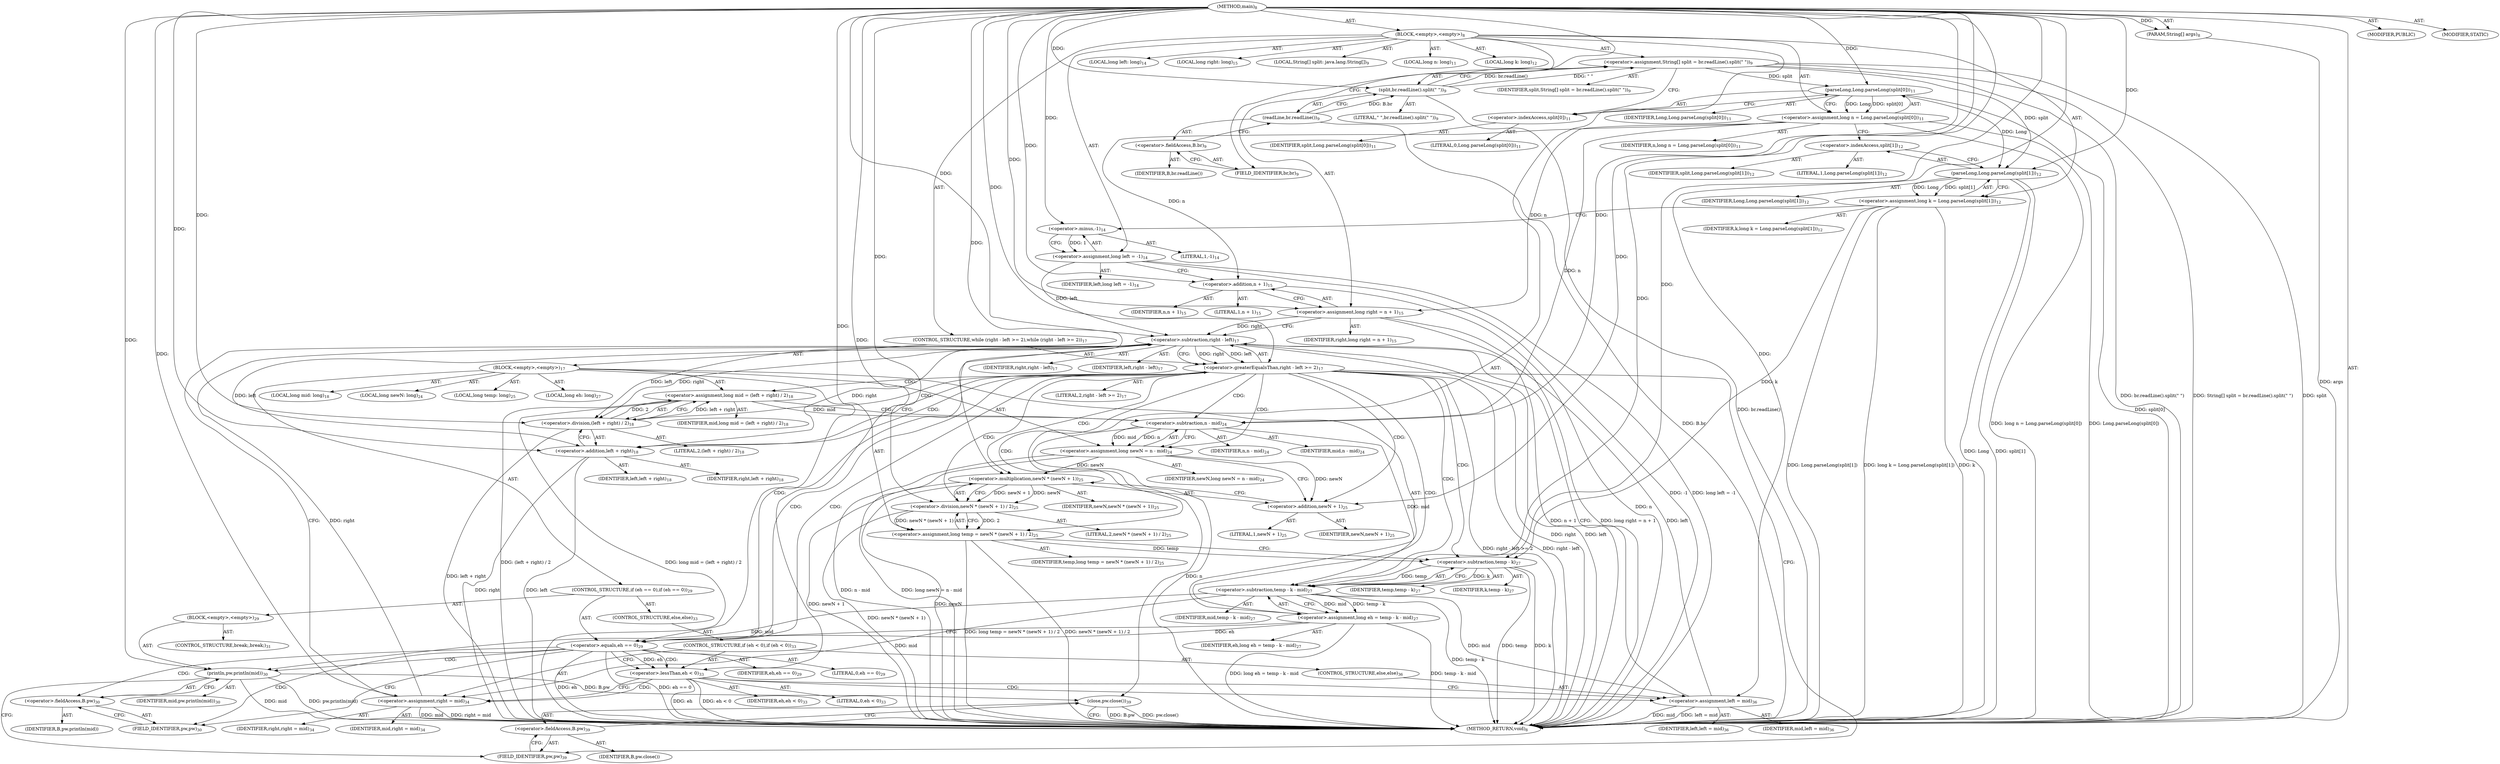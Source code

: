 digraph "main" {  
"23" [label = <(METHOD,main)<SUB>8</SUB>> ]
"24" [label = <(PARAM,String[] args)<SUB>8</SUB>> ]
"25" [label = <(BLOCK,&lt;empty&gt;,&lt;empty&gt;)<SUB>8</SUB>> ]
"26" [label = <(LOCAL,String[] split: java.lang.String[])<SUB>9</SUB>> ]
"27" [label = <(&lt;operator&gt;.assignment,String[] split = br.readLine().split(&quot; &quot;))<SUB>9</SUB>> ]
"28" [label = <(IDENTIFIER,split,String[] split = br.readLine().split(&quot; &quot;))<SUB>9</SUB>> ]
"29" [label = <(split,br.readLine().split(&quot; &quot;))<SUB>9</SUB>> ]
"30" [label = <(readLine,br.readLine())<SUB>9</SUB>> ]
"31" [label = <(&lt;operator&gt;.fieldAccess,B.br)<SUB>9</SUB>> ]
"32" [label = <(IDENTIFIER,B,br.readLine())> ]
"33" [label = <(FIELD_IDENTIFIER,br,br)<SUB>9</SUB>> ]
"34" [label = <(LITERAL,&quot; &quot;,br.readLine().split(&quot; &quot;))<SUB>9</SUB>> ]
"35" [label = <(LOCAL,long n: long)<SUB>11</SUB>> ]
"36" [label = <(&lt;operator&gt;.assignment,long n = Long.parseLong(split[0]))<SUB>11</SUB>> ]
"37" [label = <(IDENTIFIER,n,long n = Long.parseLong(split[0]))<SUB>11</SUB>> ]
"38" [label = <(parseLong,Long.parseLong(split[0]))<SUB>11</SUB>> ]
"39" [label = <(IDENTIFIER,Long,Long.parseLong(split[0]))<SUB>11</SUB>> ]
"40" [label = <(&lt;operator&gt;.indexAccess,split[0])<SUB>11</SUB>> ]
"41" [label = <(IDENTIFIER,split,Long.parseLong(split[0]))<SUB>11</SUB>> ]
"42" [label = <(LITERAL,0,Long.parseLong(split[0]))<SUB>11</SUB>> ]
"43" [label = <(LOCAL,long k: long)<SUB>12</SUB>> ]
"44" [label = <(&lt;operator&gt;.assignment,long k = Long.parseLong(split[1]))<SUB>12</SUB>> ]
"45" [label = <(IDENTIFIER,k,long k = Long.parseLong(split[1]))<SUB>12</SUB>> ]
"46" [label = <(parseLong,Long.parseLong(split[1]))<SUB>12</SUB>> ]
"47" [label = <(IDENTIFIER,Long,Long.parseLong(split[1]))<SUB>12</SUB>> ]
"48" [label = <(&lt;operator&gt;.indexAccess,split[1])<SUB>12</SUB>> ]
"49" [label = <(IDENTIFIER,split,Long.parseLong(split[1]))<SUB>12</SUB>> ]
"50" [label = <(LITERAL,1,Long.parseLong(split[1]))<SUB>12</SUB>> ]
"51" [label = <(LOCAL,long left: long)<SUB>14</SUB>> ]
"52" [label = <(&lt;operator&gt;.assignment,long left = -1)<SUB>14</SUB>> ]
"53" [label = <(IDENTIFIER,left,long left = -1)<SUB>14</SUB>> ]
"54" [label = <(&lt;operator&gt;.minus,-1)<SUB>14</SUB>> ]
"55" [label = <(LITERAL,1,-1)<SUB>14</SUB>> ]
"56" [label = <(LOCAL,long right: long)<SUB>15</SUB>> ]
"57" [label = <(&lt;operator&gt;.assignment,long right = n + 1)<SUB>15</SUB>> ]
"58" [label = <(IDENTIFIER,right,long right = n + 1)<SUB>15</SUB>> ]
"59" [label = <(&lt;operator&gt;.addition,n + 1)<SUB>15</SUB>> ]
"60" [label = <(IDENTIFIER,n,n + 1)<SUB>15</SUB>> ]
"61" [label = <(LITERAL,1,n + 1)<SUB>15</SUB>> ]
"62" [label = <(CONTROL_STRUCTURE,while (right - left &gt;= 2),while (right - left &gt;= 2))<SUB>17</SUB>> ]
"63" [label = <(&lt;operator&gt;.greaterEqualsThan,right - left &gt;= 2)<SUB>17</SUB>> ]
"64" [label = <(&lt;operator&gt;.subtraction,right - left)<SUB>17</SUB>> ]
"65" [label = <(IDENTIFIER,right,right - left)<SUB>17</SUB>> ]
"66" [label = <(IDENTIFIER,left,right - left)<SUB>17</SUB>> ]
"67" [label = <(LITERAL,2,right - left &gt;= 2)<SUB>17</SUB>> ]
"68" [label = <(BLOCK,&lt;empty&gt;,&lt;empty&gt;)<SUB>17</SUB>> ]
"69" [label = <(LOCAL,long mid: long)<SUB>18</SUB>> ]
"70" [label = <(&lt;operator&gt;.assignment,long mid = (left + right) / 2)<SUB>18</SUB>> ]
"71" [label = <(IDENTIFIER,mid,long mid = (left + right) / 2)<SUB>18</SUB>> ]
"72" [label = <(&lt;operator&gt;.division,(left + right) / 2)<SUB>18</SUB>> ]
"73" [label = <(&lt;operator&gt;.addition,left + right)<SUB>18</SUB>> ]
"74" [label = <(IDENTIFIER,left,left + right)<SUB>18</SUB>> ]
"75" [label = <(IDENTIFIER,right,left + right)<SUB>18</SUB>> ]
"76" [label = <(LITERAL,2,(left + right) / 2)<SUB>18</SUB>> ]
"77" [label = <(LOCAL,long newN: long)<SUB>24</SUB>> ]
"78" [label = <(&lt;operator&gt;.assignment,long newN = n - mid)<SUB>24</SUB>> ]
"79" [label = <(IDENTIFIER,newN,long newN = n - mid)<SUB>24</SUB>> ]
"80" [label = <(&lt;operator&gt;.subtraction,n - mid)<SUB>24</SUB>> ]
"81" [label = <(IDENTIFIER,n,n - mid)<SUB>24</SUB>> ]
"82" [label = <(IDENTIFIER,mid,n - mid)<SUB>24</SUB>> ]
"83" [label = <(LOCAL,long temp: long)<SUB>25</SUB>> ]
"84" [label = <(&lt;operator&gt;.assignment,long temp = newN * (newN + 1) / 2)<SUB>25</SUB>> ]
"85" [label = <(IDENTIFIER,temp,long temp = newN * (newN + 1) / 2)<SUB>25</SUB>> ]
"86" [label = <(&lt;operator&gt;.division,newN * (newN + 1) / 2)<SUB>25</SUB>> ]
"87" [label = <(&lt;operator&gt;.multiplication,newN * (newN + 1))<SUB>25</SUB>> ]
"88" [label = <(IDENTIFIER,newN,newN * (newN + 1))<SUB>25</SUB>> ]
"89" [label = <(&lt;operator&gt;.addition,newN + 1)<SUB>25</SUB>> ]
"90" [label = <(IDENTIFIER,newN,newN + 1)<SUB>25</SUB>> ]
"91" [label = <(LITERAL,1,newN + 1)<SUB>25</SUB>> ]
"92" [label = <(LITERAL,2,newN * (newN + 1) / 2)<SUB>25</SUB>> ]
"93" [label = <(LOCAL,long eh: long)<SUB>27</SUB>> ]
"94" [label = <(&lt;operator&gt;.assignment,long eh = temp - k - mid)<SUB>27</SUB>> ]
"95" [label = <(IDENTIFIER,eh,long eh = temp - k - mid)<SUB>27</SUB>> ]
"96" [label = <(&lt;operator&gt;.subtraction,temp - k - mid)<SUB>27</SUB>> ]
"97" [label = <(&lt;operator&gt;.subtraction,temp - k)<SUB>27</SUB>> ]
"98" [label = <(IDENTIFIER,temp,temp - k)<SUB>27</SUB>> ]
"99" [label = <(IDENTIFIER,k,temp - k)<SUB>27</SUB>> ]
"100" [label = <(IDENTIFIER,mid,temp - k - mid)<SUB>27</SUB>> ]
"101" [label = <(CONTROL_STRUCTURE,if (eh == 0),if (eh == 0))<SUB>29</SUB>> ]
"102" [label = <(&lt;operator&gt;.equals,eh == 0)<SUB>29</SUB>> ]
"103" [label = <(IDENTIFIER,eh,eh == 0)<SUB>29</SUB>> ]
"104" [label = <(LITERAL,0,eh == 0)<SUB>29</SUB>> ]
"105" [label = <(BLOCK,&lt;empty&gt;,&lt;empty&gt;)<SUB>29</SUB>> ]
"106" [label = <(println,pw.println(mid))<SUB>30</SUB>> ]
"107" [label = <(&lt;operator&gt;.fieldAccess,B.pw)<SUB>30</SUB>> ]
"108" [label = <(IDENTIFIER,B,pw.println(mid))> ]
"109" [label = <(FIELD_IDENTIFIER,pw,pw)<SUB>30</SUB>> ]
"110" [label = <(IDENTIFIER,mid,pw.println(mid))<SUB>30</SUB>> ]
"111" [label = <(CONTROL_STRUCTURE,break;,break;)<SUB>31</SUB>> ]
"112" [label = <(CONTROL_STRUCTURE,else,else)<SUB>33</SUB>> ]
"113" [label = <(CONTROL_STRUCTURE,if (eh &lt; 0),if (eh &lt; 0))<SUB>33</SUB>> ]
"114" [label = <(&lt;operator&gt;.lessThan,eh &lt; 0)<SUB>33</SUB>> ]
"115" [label = <(IDENTIFIER,eh,eh &lt; 0)<SUB>33</SUB>> ]
"116" [label = <(LITERAL,0,eh &lt; 0)<SUB>33</SUB>> ]
"117" [label = <(&lt;operator&gt;.assignment,right = mid)<SUB>34</SUB>> ]
"118" [label = <(IDENTIFIER,right,right = mid)<SUB>34</SUB>> ]
"119" [label = <(IDENTIFIER,mid,right = mid)<SUB>34</SUB>> ]
"120" [label = <(CONTROL_STRUCTURE,else,else)<SUB>36</SUB>> ]
"121" [label = <(&lt;operator&gt;.assignment,left = mid)<SUB>36</SUB>> ]
"122" [label = <(IDENTIFIER,left,left = mid)<SUB>36</SUB>> ]
"123" [label = <(IDENTIFIER,mid,left = mid)<SUB>36</SUB>> ]
"124" [label = <(close,pw.close())<SUB>39</SUB>> ]
"125" [label = <(&lt;operator&gt;.fieldAccess,B.pw)<SUB>39</SUB>> ]
"126" [label = <(IDENTIFIER,B,pw.close())> ]
"127" [label = <(FIELD_IDENTIFIER,pw,pw)<SUB>39</SUB>> ]
"128" [label = <(MODIFIER,PUBLIC)> ]
"129" [label = <(MODIFIER,STATIC)> ]
"130" [label = <(METHOD_RETURN,void)<SUB>8</SUB>> ]
  "23" -> "24"  [ label = "AST: "] 
  "23" -> "25"  [ label = "AST: "] 
  "23" -> "128"  [ label = "AST: "] 
  "23" -> "129"  [ label = "AST: "] 
  "23" -> "130"  [ label = "AST: "] 
  "25" -> "26"  [ label = "AST: "] 
  "25" -> "27"  [ label = "AST: "] 
  "25" -> "35"  [ label = "AST: "] 
  "25" -> "36"  [ label = "AST: "] 
  "25" -> "43"  [ label = "AST: "] 
  "25" -> "44"  [ label = "AST: "] 
  "25" -> "51"  [ label = "AST: "] 
  "25" -> "52"  [ label = "AST: "] 
  "25" -> "56"  [ label = "AST: "] 
  "25" -> "57"  [ label = "AST: "] 
  "25" -> "62"  [ label = "AST: "] 
  "25" -> "124"  [ label = "AST: "] 
  "27" -> "28"  [ label = "AST: "] 
  "27" -> "29"  [ label = "AST: "] 
  "29" -> "30"  [ label = "AST: "] 
  "29" -> "34"  [ label = "AST: "] 
  "30" -> "31"  [ label = "AST: "] 
  "31" -> "32"  [ label = "AST: "] 
  "31" -> "33"  [ label = "AST: "] 
  "36" -> "37"  [ label = "AST: "] 
  "36" -> "38"  [ label = "AST: "] 
  "38" -> "39"  [ label = "AST: "] 
  "38" -> "40"  [ label = "AST: "] 
  "40" -> "41"  [ label = "AST: "] 
  "40" -> "42"  [ label = "AST: "] 
  "44" -> "45"  [ label = "AST: "] 
  "44" -> "46"  [ label = "AST: "] 
  "46" -> "47"  [ label = "AST: "] 
  "46" -> "48"  [ label = "AST: "] 
  "48" -> "49"  [ label = "AST: "] 
  "48" -> "50"  [ label = "AST: "] 
  "52" -> "53"  [ label = "AST: "] 
  "52" -> "54"  [ label = "AST: "] 
  "54" -> "55"  [ label = "AST: "] 
  "57" -> "58"  [ label = "AST: "] 
  "57" -> "59"  [ label = "AST: "] 
  "59" -> "60"  [ label = "AST: "] 
  "59" -> "61"  [ label = "AST: "] 
  "62" -> "63"  [ label = "AST: "] 
  "62" -> "68"  [ label = "AST: "] 
  "63" -> "64"  [ label = "AST: "] 
  "63" -> "67"  [ label = "AST: "] 
  "64" -> "65"  [ label = "AST: "] 
  "64" -> "66"  [ label = "AST: "] 
  "68" -> "69"  [ label = "AST: "] 
  "68" -> "70"  [ label = "AST: "] 
  "68" -> "77"  [ label = "AST: "] 
  "68" -> "78"  [ label = "AST: "] 
  "68" -> "83"  [ label = "AST: "] 
  "68" -> "84"  [ label = "AST: "] 
  "68" -> "93"  [ label = "AST: "] 
  "68" -> "94"  [ label = "AST: "] 
  "68" -> "101"  [ label = "AST: "] 
  "70" -> "71"  [ label = "AST: "] 
  "70" -> "72"  [ label = "AST: "] 
  "72" -> "73"  [ label = "AST: "] 
  "72" -> "76"  [ label = "AST: "] 
  "73" -> "74"  [ label = "AST: "] 
  "73" -> "75"  [ label = "AST: "] 
  "78" -> "79"  [ label = "AST: "] 
  "78" -> "80"  [ label = "AST: "] 
  "80" -> "81"  [ label = "AST: "] 
  "80" -> "82"  [ label = "AST: "] 
  "84" -> "85"  [ label = "AST: "] 
  "84" -> "86"  [ label = "AST: "] 
  "86" -> "87"  [ label = "AST: "] 
  "86" -> "92"  [ label = "AST: "] 
  "87" -> "88"  [ label = "AST: "] 
  "87" -> "89"  [ label = "AST: "] 
  "89" -> "90"  [ label = "AST: "] 
  "89" -> "91"  [ label = "AST: "] 
  "94" -> "95"  [ label = "AST: "] 
  "94" -> "96"  [ label = "AST: "] 
  "96" -> "97"  [ label = "AST: "] 
  "96" -> "100"  [ label = "AST: "] 
  "97" -> "98"  [ label = "AST: "] 
  "97" -> "99"  [ label = "AST: "] 
  "101" -> "102"  [ label = "AST: "] 
  "101" -> "105"  [ label = "AST: "] 
  "101" -> "112"  [ label = "AST: "] 
  "102" -> "103"  [ label = "AST: "] 
  "102" -> "104"  [ label = "AST: "] 
  "105" -> "106"  [ label = "AST: "] 
  "105" -> "111"  [ label = "AST: "] 
  "106" -> "107"  [ label = "AST: "] 
  "106" -> "110"  [ label = "AST: "] 
  "107" -> "108"  [ label = "AST: "] 
  "107" -> "109"  [ label = "AST: "] 
  "112" -> "113"  [ label = "AST: "] 
  "113" -> "114"  [ label = "AST: "] 
  "113" -> "117"  [ label = "AST: "] 
  "113" -> "120"  [ label = "AST: "] 
  "114" -> "115"  [ label = "AST: "] 
  "114" -> "116"  [ label = "AST: "] 
  "117" -> "118"  [ label = "AST: "] 
  "117" -> "119"  [ label = "AST: "] 
  "120" -> "121"  [ label = "AST: "] 
  "121" -> "122"  [ label = "AST: "] 
  "121" -> "123"  [ label = "AST: "] 
  "124" -> "125"  [ label = "AST: "] 
  "125" -> "126"  [ label = "AST: "] 
  "125" -> "127"  [ label = "AST: "] 
  "27" -> "40"  [ label = "CFG: "] 
  "36" -> "48"  [ label = "CFG: "] 
  "44" -> "54"  [ label = "CFG: "] 
  "52" -> "59"  [ label = "CFG: "] 
  "57" -> "64"  [ label = "CFG: "] 
  "124" -> "130"  [ label = "CFG: "] 
  "29" -> "27"  [ label = "CFG: "] 
  "38" -> "36"  [ label = "CFG: "] 
  "46" -> "44"  [ label = "CFG: "] 
  "54" -> "52"  [ label = "CFG: "] 
  "59" -> "57"  [ label = "CFG: "] 
  "63" -> "73"  [ label = "CFG: "] 
  "63" -> "127"  [ label = "CFG: "] 
  "125" -> "124"  [ label = "CFG: "] 
  "30" -> "29"  [ label = "CFG: "] 
  "40" -> "38"  [ label = "CFG: "] 
  "48" -> "46"  [ label = "CFG: "] 
  "64" -> "63"  [ label = "CFG: "] 
  "70" -> "80"  [ label = "CFG: "] 
  "78" -> "89"  [ label = "CFG: "] 
  "84" -> "97"  [ label = "CFG: "] 
  "94" -> "102"  [ label = "CFG: "] 
  "127" -> "125"  [ label = "CFG: "] 
  "31" -> "30"  [ label = "CFG: "] 
  "72" -> "70"  [ label = "CFG: "] 
  "80" -> "78"  [ label = "CFG: "] 
  "86" -> "84"  [ label = "CFG: "] 
  "96" -> "94"  [ label = "CFG: "] 
  "102" -> "109"  [ label = "CFG: "] 
  "102" -> "114"  [ label = "CFG: "] 
  "33" -> "31"  [ label = "CFG: "] 
  "73" -> "72"  [ label = "CFG: "] 
  "87" -> "86"  [ label = "CFG: "] 
  "97" -> "96"  [ label = "CFG: "] 
  "106" -> "127"  [ label = "CFG: "] 
  "89" -> "87"  [ label = "CFG: "] 
  "107" -> "106"  [ label = "CFG: "] 
  "114" -> "117"  [ label = "CFG: "] 
  "114" -> "121"  [ label = "CFG: "] 
  "117" -> "64"  [ label = "CFG: "] 
  "109" -> "107"  [ label = "CFG: "] 
  "121" -> "64"  [ label = "CFG: "] 
  "23" -> "33"  [ label = "CFG: "] 
  "24" -> "130"  [ label = "DDG: args"] 
  "27" -> "130"  [ label = "DDG: split"] 
  "30" -> "130"  [ label = "DDG: B.br"] 
  "29" -> "130"  [ label = "DDG: br.readLine()"] 
  "27" -> "130"  [ label = "DDG: br.readLine().split(&quot; &quot;)"] 
  "27" -> "130"  [ label = "DDG: String[] split = br.readLine().split(&quot; &quot;)"] 
  "38" -> "130"  [ label = "DDG: split[0]"] 
  "36" -> "130"  [ label = "DDG: Long.parseLong(split[0])"] 
  "36" -> "130"  [ label = "DDG: long n = Long.parseLong(split[0])"] 
  "44" -> "130"  [ label = "DDG: k"] 
  "46" -> "130"  [ label = "DDG: Long"] 
  "46" -> "130"  [ label = "DDG: split[1]"] 
  "44" -> "130"  [ label = "DDG: Long.parseLong(split[1])"] 
  "44" -> "130"  [ label = "DDG: long k = Long.parseLong(split[1])"] 
  "52" -> "130"  [ label = "DDG: -1"] 
  "52" -> "130"  [ label = "DDG: long left = -1"] 
  "59" -> "130"  [ label = "DDG: n"] 
  "57" -> "130"  [ label = "DDG: n + 1"] 
  "57" -> "130"  [ label = "DDG: long right = n + 1"] 
  "64" -> "130"  [ label = "DDG: right"] 
  "64" -> "130"  [ label = "DDG: left"] 
  "63" -> "130"  [ label = "DDG: right - left"] 
  "63" -> "130"  [ label = "DDG: right - left &gt;= 2"] 
  "73" -> "130"  [ label = "DDG: left"] 
  "73" -> "130"  [ label = "DDG: right"] 
  "72" -> "130"  [ label = "DDG: left + right"] 
  "70" -> "130"  [ label = "DDG: (left + right) / 2"] 
  "70" -> "130"  [ label = "DDG: long mid = (left + right) / 2"] 
  "80" -> "130"  [ label = "DDG: n"] 
  "78" -> "130"  [ label = "DDG: n - mid"] 
  "78" -> "130"  [ label = "DDG: long newN = n - mid"] 
  "87" -> "130"  [ label = "DDG: newN"] 
  "87" -> "130"  [ label = "DDG: newN + 1"] 
  "86" -> "130"  [ label = "DDG: newN * (newN + 1)"] 
  "84" -> "130"  [ label = "DDG: newN * (newN + 1) / 2"] 
  "84" -> "130"  [ label = "DDG: long temp = newN * (newN + 1) / 2"] 
  "97" -> "130"  [ label = "DDG: temp"] 
  "97" -> "130"  [ label = "DDG: k"] 
  "96" -> "130"  [ label = "DDG: temp - k"] 
  "94" -> "130"  [ label = "DDG: temp - k - mid"] 
  "94" -> "130"  [ label = "DDG: long eh = temp - k - mid"] 
  "102" -> "130"  [ label = "DDG: eh"] 
  "102" -> "130"  [ label = "DDG: eh == 0"] 
  "114" -> "130"  [ label = "DDG: eh"] 
  "114" -> "130"  [ label = "DDG: eh &lt; 0"] 
  "121" -> "130"  [ label = "DDG: mid"] 
  "121" -> "130"  [ label = "DDG: left = mid"] 
  "117" -> "130"  [ label = "DDG: mid"] 
  "117" -> "130"  [ label = "DDG: right = mid"] 
  "106" -> "130"  [ label = "DDG: mid"] 
  "106" -> "130"  [ label = "DDG: pw.println(mid)"] 
  "124" -> "130"  [ label = "DDG: B.pw"] 
  "124" -> "130"  [ label = "DDG: pw.close()"] 
  "23" -> "24"  [ label = "DDG: "] 
  "29" -> "27"  [ label = "DDG: br.readLine()"] 
  "29" -> "27"  [ label = "DDG: &quot; &quot;"] 
  "38" -> "36"  [ label = "DDG: Long"] 
  "38" -> "36"  [ label = "DDG: split[0]"] 
  "46" -> "44"  [ label = "DDG: Long"] 
  "46" -> "44"  [ label = "DDG: split[1]"] 
  "54" -> "52"  [ label = "DDG: 1"] 
  "36" -> "57"  [ label = "DDG: n"] 
  "23" -> "57"  [ label = "DDG: "] 
  "106" -> "124"  [ label = "DDG: B.pw"] 
  "30" -> "29"  [ label = "DDG: B.br"] 
  "23" -> "29"  [ label = "DDG: "] 
  "23" -> "38"  [ label = "DDG: "] 
  "27" -> "38"  [ label = "DDG: split"] 
  "38" -> "46"  [ label = "DDG: Long"] 
  "23" -> "46"  [ label = "DDG: "] 
  "27" -> "46"  [ label = "DDG: split"] 
  "23" -> "54"  [ label = "DDG: "] 
  "36" -> "59"  [ label = "DDG: n"] 
  "23" -> "59"  [ label = "DDG: "] 
  "64" -> "63"  [ label = "DDG: right"] 
  "64" -> "63"  [ label = "DDG: left"] 
  "23" -> "63"  [ label = "DDG: "] 
  "72" -> "70"  [ label = "DDG: left + right"] 
  "72" -> "70"  [ label = "DDG: 2"] 
  "80" -> "78"  [ label = "DDG: n"] 
  "80" -> "78"  [ label = "DDG: mid"] 
  "86" -> "84"  [ label = "DDG: newN * (newN + 1)"] 
  "86" -> "84"  [ label = "DDG: 2"] 
  "96" -> "94"  [ label = "DDG: temp - k"] 
  "96" -> "94"  [ label = "DDG: mid"] 
  "57" -> "64"  [ label = "DDG: right"] 
  "117" -> "64"  [ label = "DDG: right"] 
  "23" -> "64"  [ label = "DDG: "] 
  "52" -> "64"  [ label = "DDG: left"] 
  "121" -> "64"  [ label = "DDG: left"] 
  "64" -> "72"  [ label = "DDG: left"] 
  "23" -> "72"  [ label = "DDG: "] 
  "64" -> "72"  [ label = "DDG: right"] 
  "23" -> "80"  [ label = "DDG: "] 
  "36" -> "80"  [ label = "DDG: n"] 
  "70" -> "80"  [ label = "DDG: mid"] 
  "87" -> "86"  [ label = "DDG: newN"] 
  "87" -> "86"  [ label = "DDG: newN + 1"] 
  "23" -> "86"  [ label = "DDG: "] 
  "97" -> "96"  [ label = "DDG: temp"] 
  "97" -> "96"  [ label = "DDG: k"] 
  "80" -> "96"  [ label = "DDG: mid"] 
  "23" -> "96"  [ label = "DDG: "] 
  "94" -> "102"  [ label = "DDG: eh"] 
  "23" -> "102"  [ label = "DDG: "] 
  "64" -> "73"  [ label = "DDG: left"] 
  "23" -> "73"  [ label = "DDG: "] 
  "64" -> "73"  [ label = "DDG: right"] 
  "23" -> "87"  [ label = "DDG: "] 
  "78" -> "87"  [ label = "DDG: newN"] 
  "84" -> "97"  [ label = "DDG: temp"] 
  "23" -> "97"  [ label = "DDG: "] 
  "44" -> "97"  [ label = "DDG: k"] 
  "96" -> "106"  [ label = "DDG: mid"] 
  "23" -> "106"  [ label = "DDG: "] 
  "96" -> "117"  [ label = "DDG: mid"] 
  "23" -> "117"  [ label = "DDG: "] 
  "78" -> "89"  [ label = "DDG: newN"] 
  "23" -> "89"  [ label = "DDG: "] 
  "102" -> "114"  [ label = "DDG: eh"] 
  "23" -> "114"  [ label = "DDG: "] 
  "96" -> "121"  [ label = "DDG: mid"] 
  "23" -> "121"  [ label = "DDG: "] 
  "63" -> "94"  [ label = "CDG: "] 
  "63" -> "73"  [ label = "CDG: "] 
  "63" -> "96"  [ label = "CDG: "] 
  "63" -> "89"  [ label = "CDG: "] 
  "63" -> "84"  [ label = "CDG: "] 
  "63" -> "102"  [ label = "CDG: "] 
  "63" -> "72"  [ label = "CDG: "] 
  "63" -> "87"  [ label = "CDG: "] 
  "63" -> "97"  [ label = "CDG: "] 
  "63" -> "80"  [ label = "CDG: "] 
  "63" -> "70"  [ label = "CDG: "] 
  "63" -> "78"  [ label = "CDG: "] 
  "63" -> "86"  [ label = "CDG: "] 
  "102" -> "107"  [ label = "CDG: "] 
  "102" -> "64"  [ label = "CDG: "] 
  "102" -> "114"  [ label = "CDG: "] 
  "102" -> "106"  [ label = "CDG: "] 
  "102" -> "63"  [ label = "CDG: "] 
  "102" -> "109"  [ label = "CDG: "] 
  "114" -> "121"  [ label = "CDG: "] 
  "114" -> "117"  [ label = "CDG: "] 
}
